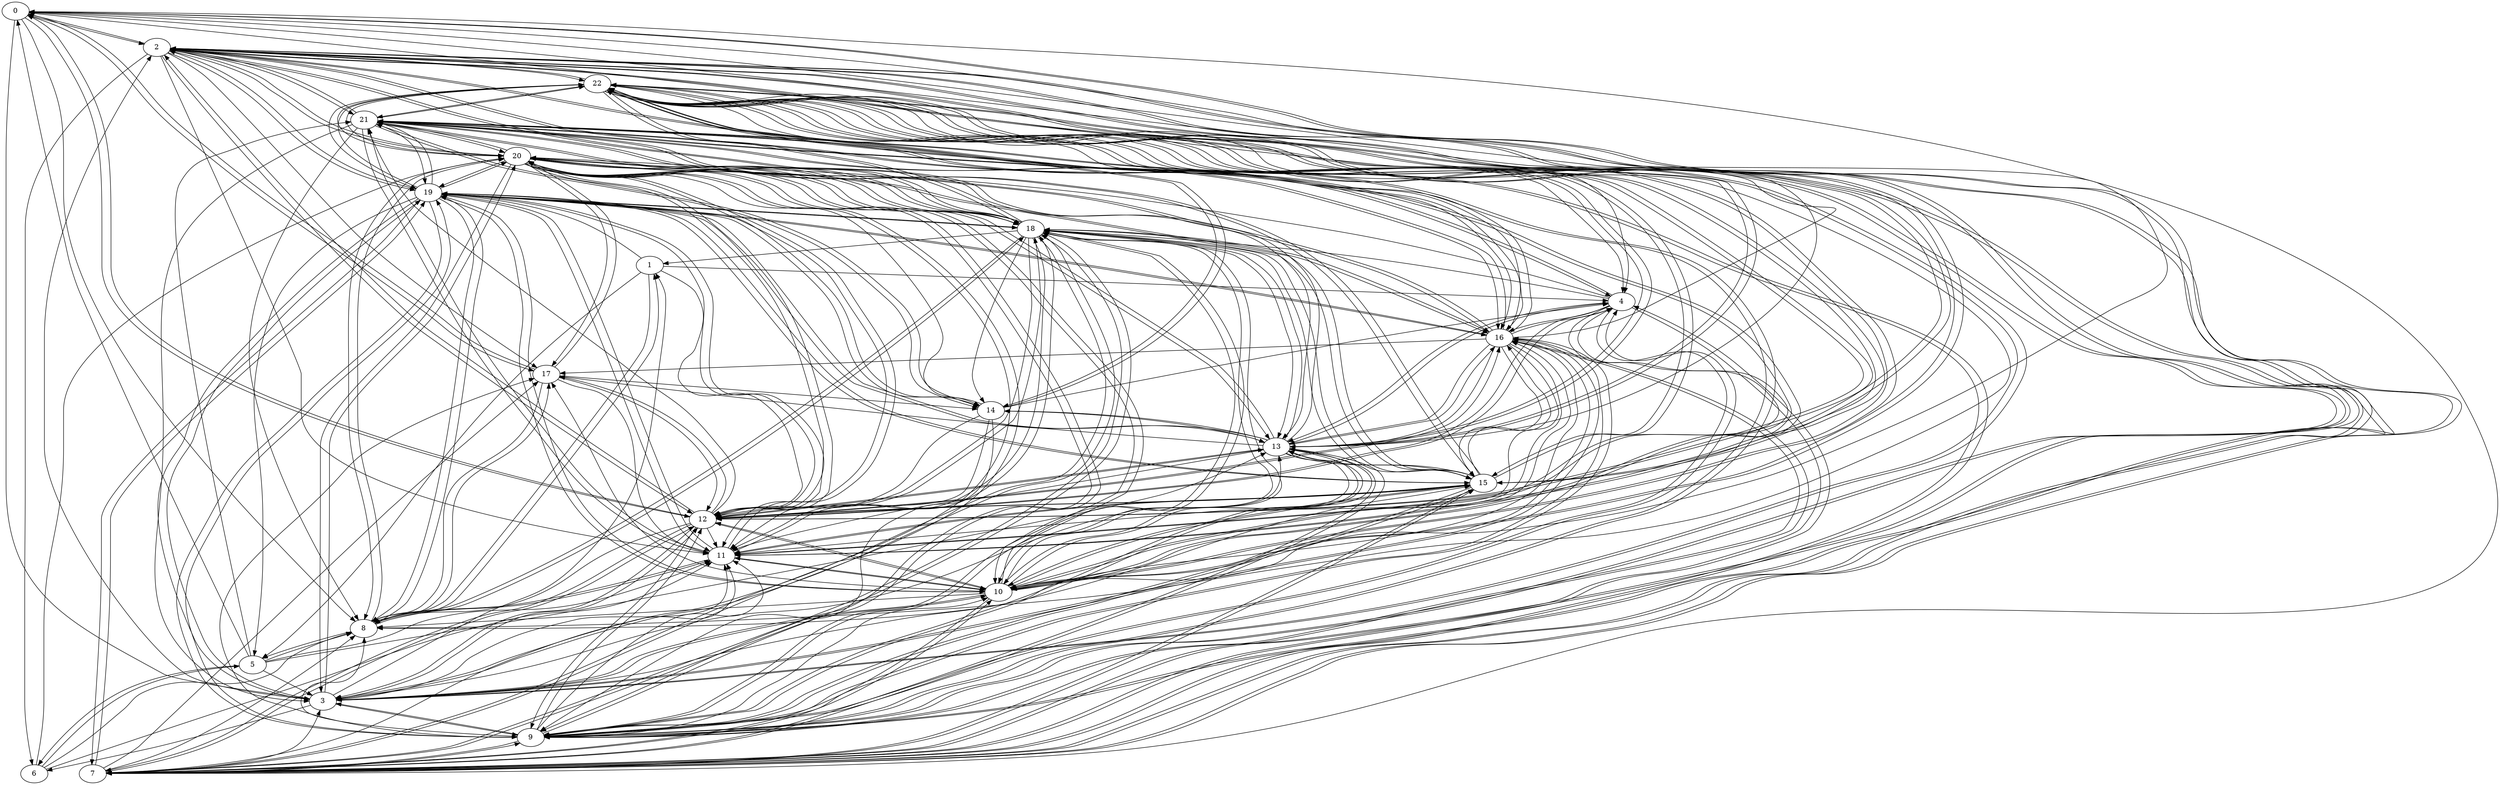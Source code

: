 strict digraph  {
0 [Betweenness_centrality="0.017316017316017316", area=root];
1 [Betweenness_centrality="0.06493506493506493", area=root];
2 [Betweenness_centrality="0.0", area=VISp];
3 [Betweenness_centrality="0.0", area=root];
4 [Betweenness_centrality="0.0021645021645021645", area=VISp];
5 [Betweenness_centrality="0.07792207792207792", area=root];
6 [Betweenness_centrality="0.004329004329004329", area=root];
7 [Betweenness_centrality="0.0", area=VISam];
8 [Betweenness_centrality="0.3917748917748918", area=DG];
9 [Betweenness_centrality="0.004329004329004329", area=VISam];
10 [Betweenness_centrality="0.01948051948051948", area=DG];
11 [Betweenness_centrality="0.20562770562770563", area=DG];
12 [Betweenness_centrality="0.0", area=VISam];
13 [Betweenness_centrality="0.0", area=VISam];
14 [Betweenness_centrality="0.0021645021645021645", area=LP];
15 [Betweenness_centrality="0.021645021645021644", area=DG];
16 [Betweenness_centrality="0.0", area=VISam];
17 [Betweenness_centrality="0.17532467532467533", area=CA1];
18 [Betweenness_centrality="0.0", area=ACA];
19 [Betweenness_centrality="0.02813852813852814", area=ACA];
20 [Betweenness_centrality="0.04112554112554113", area=ACA];
21 [Betweenness_centrality="0.012987012987012988", area=ACA];
22 [Betweenness_centrality="0.008658008658008658", area=ACA];
0 -> 2  [delay="1.0", weight="0.0012885434041122776"];
0 -> 3  [delay="1.0", weight="0.000754903355250727"];
0 -> 4  [delay="1.0", weight="0.000664791282270067"];
0 -> 8  [delay="3.0", weight="0.00023865470118352442"];
0 -> 9  [delay="1.0", weight="0.000946662524686262"];
0 -> 10  [delay="2.0", weight="0.0007651673863631474"];
0 -> 12  [delay="1.0", weight="0.0008100455624806124"];
0 -> 17  [delay="2.0", weight="0.00020272227498303047"];
1 -> 4  [delay="1.0", weight="0.0004556587893466416"];
1 -> 5  [delay="1.0", weight="0.0003627907449693108"];
1 -> 8  [delay="3.0", weight="0.00015807620988266533"];
1 -> 12  [delay="1.0", weight="0.0005237160846929747"];
1 -> 19  [delay="6.0", weight="0.0005187442261942066"];
2 -> 0  [delay="1.0", weight="0.0009393257911448902"];
2 -> 4  [delay="1.0", weight="0.0014748167512951395"];
2 -> 6  [delay="1.0", weight="0.00036703393432046296"];
2 -> 7  [delay="1.0", weight="0.009405498697822028"];
2 -> 9  [delay="3.0", weight="0.00735404117882769"];
2 -> 10  [delay="4.0", weight="0.0013030480980425418"];
2 -> 11  [delay="2.0", weight="0.000543023514457785"];
2 -> 12  [delay="1.0", weight="0.007508971505557945"];
2 -> 13  [delay="1.0", weight="0.004554120246253589"];
2 -> 15  [delay="2.0", weight="0.0012210659897693437"];
2 -> 16  [delay="3.0", weight="0.007820516358691415"];
2 -> 17  [delay="1.0", weight="0.0003217969857181515"];
2 -> 18  [delay="1.0", weight="0.0012937091086123575"];
2 -> 19  [delay="3.0", weight="0.0007495304133717615"];
2 -> 20  [delay="3.0", weight="0.0008915074433999027"];
2 -> 21  [delay="2.0", weight="0.0008289537806455141"];
2 -> 22  [delay="3.0", weight="0.0008849813801347571"];
3 -> 1  [delay="2.0", weight="0.0003795022661592657"];
3 -> 2  [delay="2.0", weight="0.0016772160352708835"];
3 -> 6  [delay="2.0", weight="0.0005376362452192464"];
3 -> 9  [delay="1.0", weight="0.0012290785789677012"];
3 -> 10  [delay="1.0", weight="0.0011304090960788484"];
3 -> 11  [delay="1.0", weight="0.00042808198317052554"];
3 -> 12  [delay="4.0", weight="0.0009732542915423095"];
3 -> 13  [delay="3.0", weight="0.0009501608176525492"];
3 -> 15  [delay="1.0", weight="0.0005142430926883755"];
3 -> 16  [delay="2.0", weight="0.002130723512291043"];
3 -> 18  [delay="1.0", weight="0.0009347276733043397"];
3 -> 19  [delay="1.0", weight="0.0009146941026637067"];
3 -> 20  [delay="3.0", weight="0.0010282784461455381"];
3 -> 22  [delay="3.0", weight="0.0008599861231310334"];
4 -> 2  [delay="2.0", weight="0.001921822343025141"];
4 -> 7  [delay="1.0", weight="0.00215143867160993"];
4 -> 9  [delay="4.0", weight="0.0025535841974528364"];
4 -> 11  [delay="1.0", weight="0.00037131474169294326"];
4 -> 12  [delay="1.0", weight="0.0013334730304062831"];
4 -> 13  [delay="1.0", weight="0.001153847543202326"];
4 -> 16  [delay="1.0", weight="0.0025278156213708568"];
4 -> 18  [delay="3.0", weight="0.0006223163217311111"];
4 -> 20  [delay="2.0", weight="0.0005027665146182036"];
5 -> 0  [delay="1.0", weight="0.00060904214012332"];
5 -> 3  [delay="1.0", weight="0.0007184276705493041"];
5 -> 6  [delay="1.0", weight="0.00036421584089137127"];
5 -> 8  [delay="2.0", weight="0.0002374134721905772"];
5 -> 11  [delay="1.0", weight="0.0002775624031265747"];
5 -> 13  [delay="1.0", weight="0.0007546521521485886"];
5 -> 21  [delay="3.0", weight="0.0007708144665066025"];
6 -> 5  [delay="2.0", weight="0.0003933204718056598"];
6 -> 8  [delay="1.0", weight="0.00016735188958510606"];
6 -> 11  [delay="3.0", weight="0.00026016951874731066"];
6 -> 20  [delay="2.0", weight="0.0004569562792130943"];
7 -> 0  [delay="2.0", weight="0.0014353439102614107"];
7 -> 2  [delay="1.0", weight="0.010006481900713364"];
7 -> 3  [delay="2.0", weight="0.001268515380632418"];
7 -> 4  [delay="1.0", weight="0.0018410342562360407"];
7 -> 8  [delay="1.0", weight="0.00032328798894781124"];
7 -> 9  [delay="1.0", weight="0.011407952807781334"];
7 -> 10  [delay="5.0", weight="0.0016906804519201558"];
7 -> 11  [delay="1.0", weight="0.0007156157330116292"];
7 -> 12  [delay="1.0", weight="0.012464714461877769"];
7 -> 13  [delay="2.0", weight="0.0074770722062342445"];
7 -> 15  [delay="1.0", weight="0.0019884628819268795"];
7 -> 16  [delay="1.0", weight="0.009359767167207728"];
7 -> 17  [delay="3.0", weight="0.00037275343103528356"];
7 -> 18  [delay="2.0", weight="0.0019495841961320942"];
7 -> 19  [delay="1.0", weight="0.0012645773417301542"];
7 -> 20  [delay="2.0", weight="0.0009930984250370082"];
7 -> 21  [delay="2.0", weight="0.0012577756304338167"];
7 -> 22  [delay="2.0", weight="0.0012518048536583506"];
8 -> 1  [delay="2.0", weight="0.00017521323136252036"];
8 -> 5  [delay="1.0", weight="0.000329155135828189"];
8 -> 11  [delay="1.0", weight="0.00020675232920769226"];
8 -> 17  [delay="1.0", weight="0.0001527308557338272"];
8 -> 18  [delay="2.0", weight="0.0003417372520298308"];
8 -> 19  [delay="1.0", weight="0.0004779700984326676"];
8 -> 20  [delay="4.0", weight="0.0003902904486871447"];
9 -> 0  [delay="1.0", weight="0.0009446533676388552"];
9 -> 2  [delay="2.0", weight="0.009269315796582767"];
9 -> 3  [delay="2.0", weight="0.0013885817609756482"];
9 -> 4  [delay="1.0", weight="0.0018601312141941478"];
9 -> 7  [delay="1.0", weight="0.011342773662813155"];
9 -> 8  [delay="1.0", weight="0.00026449857781622683"];
9 -> 10  [delay="1.0", weight="0.0009239460145476216"];
9 -> 11  [delay="4.0", weight="0.000563472459400506"];
9 -> 12  [delay="1.0", weight="0.010834448808457417"];
9 -> 13  [delay="1.0", weight="0.006021489935595453"];
9 -> 15  [delay="3.0", weight="0.0013362261347366585"];
9 -> 16  [delay="1.0", weight="0.007572002643550165"];
9 -> 17  [delay="1.0", weight="0.0002554113493068391"];
9 -> 18  [delay="1.0", weight="0.0015776990694243392"];
9 -> 19  [delay="2.0", weight="0.0008446070747207569"];
9 -> 20  [delay="1.0", weight="0.0008272019935629267"];
9 -> 21  [delay="3.0", weight="0.0009752187635825859"];
9 -> 22  [delay="2.0", weight="0.0008879415484475353"];
10 -> 2  [delay="1.0", weight="0.0012359401413093176"];
10 -> 3  [delay="1.0", weight="0.0008507008300903039"];
10 -> 7  [delay="1.0", weight="0.0011280158862159453"];
10 -> 8  [delay="1.0", weight="0.0002583133136346068"];
10 -> 11  [delay="1.0", weight="0.0004772177717865185"];
10 -> 12  [delay="9.0", weight="0.0011021676438369502"];
10 -> 13  [delay="4.0", weight="0.0014984465386533466"];
10 -> 15  [delay="1.0", weight="0.0006785515277577003"];
10 -> 16  [delay="1.0", weight="0.001394218545566774"];
10 -> 17  [delay="5.0", weight="0.0005872146885571089"];
10 -> 18  [delay="1.0", weight="0.0015272604018983242"];
10 -> 19  [delay="1.0", weight="0.001332385219855375"];
10 -> 20  [delay="4.0", weight="0.0015252797551944055"];
10 -> 21  [delay="1.0", weight="0.0017933797261878727"];
10 -> 22  [delay="1.0", weight="0.0014066883730411985"];
11 -> 4  [delay="4.0", weight="0.00046704399765018945"];
11 -> 8  [delay="1.0", weight="0.00036796286845575197"];
11 -> 10  [delay="1.0", weight="0.0005602742122965277"];
11 -> 15  [delay="1.0", weight="0.0004565319861476154"];
11 -> 18  [delay="1.0", weight="0.0007316518121279224"];
11 -> 19  [delay="3.0", weight="0.000733695203446686"];
11 -> 20  [delay="3.0", weight="0.0008010206318853473"];
11 -> 21  [delay="5.0", weight="0.0007607965150160771"];
11 -> 22  [delay="1.0", weight="0.0005822453357716258"];
12 -> 0  [delay="1.0", weight="0.000772002941186656"];
12 -> 2  [delay="1.0", weight="0.006907930432481124"];
12 -> 3  [delay="3.0", weight="0.001012554668785438"];
12 -> 4  [delay="2.0", weight="0.0011441531622039202"];
12 -> 7  [delay="3.0", weight="0.007977974069802711"];
12 -> 8  [delay="1.0", weight="0.0003370660860079701"];
12 -> 9  [delay="1.0", weight="0.007506330722191806"];
12 -> 10  [delay="3.0", weight="0.0014779108222102019"];
12 -> 11  [delay="1.0", weight="0.00048494327111519306"];
12 -> 13  [delay="1.0", weight="0.005250768189095929"];
12 -> 15  [delay="3.0", weight="0.0012557481153075386"];
12 -> 16  [delay="1.0", weight="0.005285605742904697"];
12 -> 17  [delay="1.0", weight="0.0005599873226883088"];
12 -> 18  [delay="2.0", weight="0.0013415954142721425"];
12 -> 19  [delay="1.0", weight="0.0008540380708209778"];
12 -> 20  [delay="1.0", weight="0.000697928177881975"];
12 -> 21  [delay="1.0", weight="0.00069895992822136"];
12 -> 22  [delay="1.0", weight="0.0007437746833360798"];
13 -> 0  [delay="4.0", weight="0.0006046419527876829"];
13 -> 2  [delay="1.0", weight="0.0030159573276597545"];
13 -> 4  [delay="1.0", weight="0.0009083688681387984"];
13 -> 7  [delay="1.0", weight="0.004480320246852928"];
13 -> 9  [delay="1.0", weight="0.0037215728434536405"];
13 -> 10  [delay="1.0", weight="0.0022999548205003737"];
13 -> 11  [delay="2.0", weight="0.0005976279020552237"];
13 -> 12  [delay="4.0", weight="0.003227774546608176"];
13 -> 14  [delay="3.0", weight="0.0008064326002132309"];
13 -> 15  [delay="4.0", weight="0.0018821811110674826"];
13 -> 16  [delay="3.0", weight="0.0036858601699168215"];
13 -> 17  [delay="1.0", weight="0.0002469020583064644"];
13 -> 18  [delay="2.0", weight="0.0017552086827408817"];
13 -> 19  [delay="4.0", weight="0.0014983589398951515"];
13 -> 20  [delay="1.0", weight="0.001288160214860567"];
13 -> 21  [delay="2.0", weight="0.0014106872482138207"];
13 -> 22  [delay="1.0", weight="0.0011304976093008744"];
14 -> 4  [delay="1.0", weight="0.0006955411350920928"];
14 -> 9  [delay="2.0", weight="0.0007614337589428294"];
14 -> 11  [delay="2.0", weight="0.0004751309417087317"];
14 -> 12  [delay="1.0", weight="0.0007280181650218115"];
14 -> 13  [delay="2.0", weight="0.0007647873671282078"];
14 -> 19  [delay="2.0", weight="0.0009261011745916159"];
14 -> 21  [delay="2.0", weight="0.0006469507756292754"];
14 -> 22  [delay="2.0", weight="0.0006304448091559329"];
15 -> 2  [delay="2.0", weight="0.0011740579646673539"];
15 -> 7  [delay="1.0", weight="0.001598916563937574"];
15 -> 9  [delay="1.0", weight="0.0007251826320123168"];
15 -> 10  [delay="3.0", weight="0.0010320986309364105"];
15 -> 11  [delay="1.0", weight="0.00047205659986748007"];
15 -> 12  [delay="1.0", weight="0.0007612095198526596"];
15 -> 13  [delay="1.0", weight="0.0014270978877739867"];
15 -> 16  [delay="1.0", weight="0.00147293492599172"];
15 -> 18  [delay="2.0", weight="0.00132789883779376"];
15 -> 19  [delay="3.0", weight="0.0013801995376799007"];
15 -> 20  [delay="1.0", weight="0.0010459596624189137"];
15 -> 21  [delay="1.0", weight="0.0008980539572632004"];
15 -> 22  [delay="1.0", weight="0.0008624066287634849"];
16 -> 0  [delay="1.0", weight="0.0013826393713826587"];
16 -> 2  [delay="1.0", weight="0.011602699555460025"];
16 -> 3  [delay="2.0", weight="0.0016697444129236151"];
16 -> 4  [delay="1.0", weight="0.0025839774996988777"];
16 -> 7  [delay="2.0", weight="0.01782770171504214"];
16 -> 8  [delay="1.0", weight="0.00045747979518864274"];
16 -> 9  [delay="1.0", weight="0.014700343986655744"];
16 -> 10  [delay="2.0", weight="0.002184518539943159"];
16 -> 11  [delay="3.0", weight="0.0008301295318100953"];
16 -> 12  [delay="1.0", weight="0.012100683627121155"];
16 -> 13  [delay="2.0", weight="0.008450179806910854"];
16 -> 15  [delay="1.0", weight="0.0018564078504315577"];
16 -> 17  [delay="4.0", weight="0.00044786586995934077"];
16 -> 18  [delay="3.0", weight="0.0021465850634643955"];
16 -> 19  [delay="1.0", weight="0.0015207065257879272"];
16 -> 20  [delay="2.0", weight="0.001151352741682573"];
16 -> 21  [delay="1.0", weight="0.001351658438921498"];
16 -> 22  [delay="1.0", weight="0.0014450973994148586"];
17 -> 0  [delay="1.0", weight="0.00032841520721067937"];
17 -> 8  [delay="2.0", weight="0.0001627927047696171"];
17 -> 11  [delay="2.0", weight="0.00019316648620488352"];
17 -> 12  [delay="2.0", weight="0.0006597461291170443"];
17 -> 14  [delay="2.0", weight="0.0006299878441128216"];
17 -> 20  [delay="1.0", weight="0.0004509900829565704"];
18 -> 1  [delay="1.0", weight="0.0003299097632863683"];
18 -> 2  [delay="1.0", weight="0.0014347232022978852"];
18 -> 3  [delay="1.0", weight="0.0008955612830263848"];
18 -> 7  [delay="1.0", weight="0.0019309108828141084"];
18 -> 8  [delay="2.0", weight="0.0003831769348862083"];
18 -> 9  [delay="3.0", weight="0.0013469099564691854"];
18 -> 10  [delay="1.0", weight="0.0012940627996284525"];
18 -> 11  [delay="4.0", weight="0.0009033521139008178"];
18 -> 12  [delay="1.0", weight="0.0011168240540312408"];
18 -> 13  [delay="3.0", weight="0.0013716272204656109"];
18 -> 14  [delay="2.0", weight="0.0006983416091319143"];
18 -> 15  [delay="2.0", weight="0.0012452891246026883"];
18 -> 16  [delay="3.0", weight="0.002141840439024692"];
18 -> 19  [delay="2.0", weight="0.003296460618997111"];
18 -> 20  [delay="1.0", weight="0.0034901093124722485"];
18 -> 21  [delay="3.0", weight="0.0038796272446592244"];
18 -> 22  [delay="3.0", weight="0.003155176490533435"];
19 -> 2  [delay="2.0", weight="0.0008987984308991715"];
19 -> 3  [delay="1.0", weight="0.0007971674639007567"];
19 -> 5  [delay="2.0", weight="0.0004573994207224418"];
19 -> 7  [delay="1.0", weight="0.0013959125640698314"];
19 -> 8  [delay="1.0", weight="0.00028779157084944716"];
19 -> 9  [delay="2.0", weight="0.0009670309573324845"];
19 -> 10  [delay="1.0", weight="0.001257974001448175"];
19 -> 11  [delay="1.0", weight="0.0007111162467673345"];
19 -> 12  [delay="3.0", weight="0.0008188335968584293"];
19 -> 13  [delay="2.0", weight="0.0012114542445407956"];
19 -> 14  [delay="1.0", weight="0.0007935566956956523"];
19 -> 15  [delay="1.0", weight="0.000976655020504926"];
19 -> 16  [delay="3.0", weight="0.0015127834211510866"];
19 -> 18  [delay="1.0", weight="0.003021226499843812"];
19 -> 20  [delay="1.0", weight="0.005121154740881705"];
19 -> 21  [delay="4.0", weight="0.005561098394492962"];
19 -> 22  [delay="3.0", weight="0.0038938905878583463"];
20 -> 2  [delay="1.0", weight="0.0010159726604916"];
20 -> 3  [delay="1.0", weight="0.0008954793372466812"];
20 -> 7  [delay="2.0", weight="0.0015267885658437929"];
20 -> 8  [delay="1.0", weight="0.0002555155751859823"];
20 -> 9  [delay="1.0", weight="0.0010836419643700476"];
20 -> 10  [delay="1.0", weight="0.0009925781831659028"];
20 -> 11  [delay="4.0", weight="0.00084755512993265"];
20 -> 12  [delay="2.0", weight="0.0005957451128699124"];
20 -> 13  [delay="1.0", weight="0.0012381979176173175"];
20 -> 14  [delay="3.0", weight="0.00077997006404469"];
20 -> 15  [delay="2.0", weight="0.0010534817785031296"];
20 -> 16  [delay="3.0", weight="0.0015329204520345503"];
20 -> 17  [delay="3.0", weight="0.0002479323424705822"];
20 -> 18  [delay="2.0", weight="0.0031455467903624785"];
20 -> 19  [delay="2.0", weight="0.005187005303486518"];
20 -> 21  [delay="2.0", weight="0.005276510263268124"];
20 -> 22  [delay="3.0", weight="0.004214908720380512"];
21 -> 2  [delay="2.0", weight="0.001035160204777132"];
21 -> 3  [delay="1.0", weight="0.0007864681916419916"];
21 -> 7  [delay="1.0", weight="0.0014696425059964047"];
21 -> 8  [delay="1.0", weight="0.0003226283914084884"];
21 -> 9  [delay="1.0", weight="0.0008782682613857495"];
21 -> 10  [delay="1.0", weight="0.001316059735215839"];
21 -> 11  [delay="1.0", weight="0.0007766231865304824"];
21 -> 13  [delay="1.0", weight="0.0009577836699772092"];
21 -> 14  [delay="1.0", weight="0.0008198439062236631"];
21 -> 15  [delay="1.0", weight="0.0013160530389297385"];
21 -> 16  [delay="1.0", weight="0.0016970181519087547"];
21 -> 18  [delay="1.0", weight="0.003773722334296235"];
21 -> 19  [delay="2.0", weight="0.0060134435676517176"];
21 -> 20  [delay="1.0", weight="0.005839999937748853"];
21 -> 22  [delay="2.0", weight="0.004546884002337496"];
22 -> 2  [delay="1.0", weight="0.0010557268701052573"];
22 -> 3  [delay="2.0", weight="0.0008244297780236443"];
22 -> 4  [delay="1.0", weight="0.00047193839741029394"];
22 -> 7  [delay="1.0", weight="0.0014496506597434116"];
22 -> 8  [delay="5.0", weight="0.0003698188543028665"];
22 -> 9  [delay="1.0", weight="0.0010845027456601016"];
22 -> 10  [delay="1.0", weight="0.0011428727425316285"];
22 -> 11  [delay="1.0", weight="0.000744042307288585"];
22 -> 12  [delay="1.0", weight="0.0007931309591972751"];
22 -> 13  [delay="1.0", weight="0.0007733325043088337"];
22 -> 14  [delay="1.0", weight="0.0007338647737916304"];
22 -> 15  [delay="2.0", weight="0.0007423461886340383"];
22 -> 16  [delay="3.0", weight="0.0017879914768814801"];
22 -> 18  [delay="2.0", weight="0.002989310128192845"];
22 -> 19  [delay="3.0", weight="0.004241317159677193"];
22 -> 20  [delay="1.0", weight="0.003337113754720733"];
22 -> 21  [delay="1.0", weight="0.0044202404066309995"];
}
